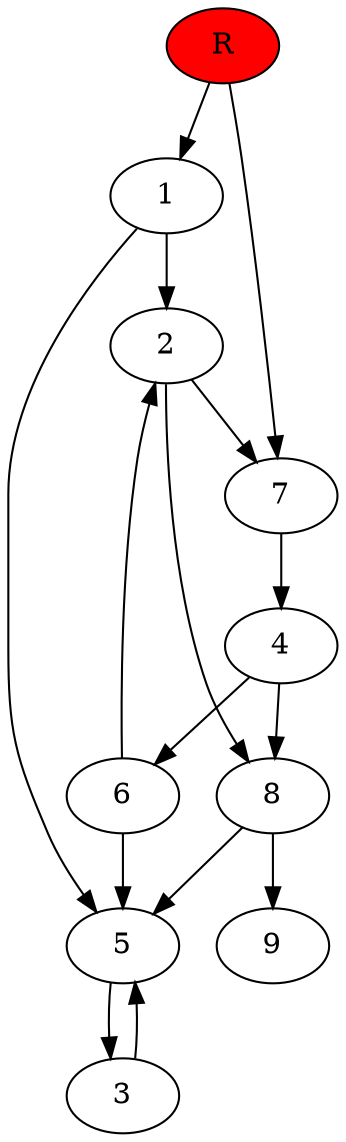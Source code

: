 digraph prb29611 {
	1
	2
	3
	4
	5
	6
	7
	8
	R [fillcolor="#ff0000" style=filled]
	1 -> 2
	1 -> 5
	2 -> 7
	2 -> 8
	3 -> 5
	4 -> 6
	4 -> 8
	5 -> 3
	6 -> 2
	6 -> 5
	7 -> 4
	8 -> 5
	8 -> 9
	R -> 1
	R -> 7
}
